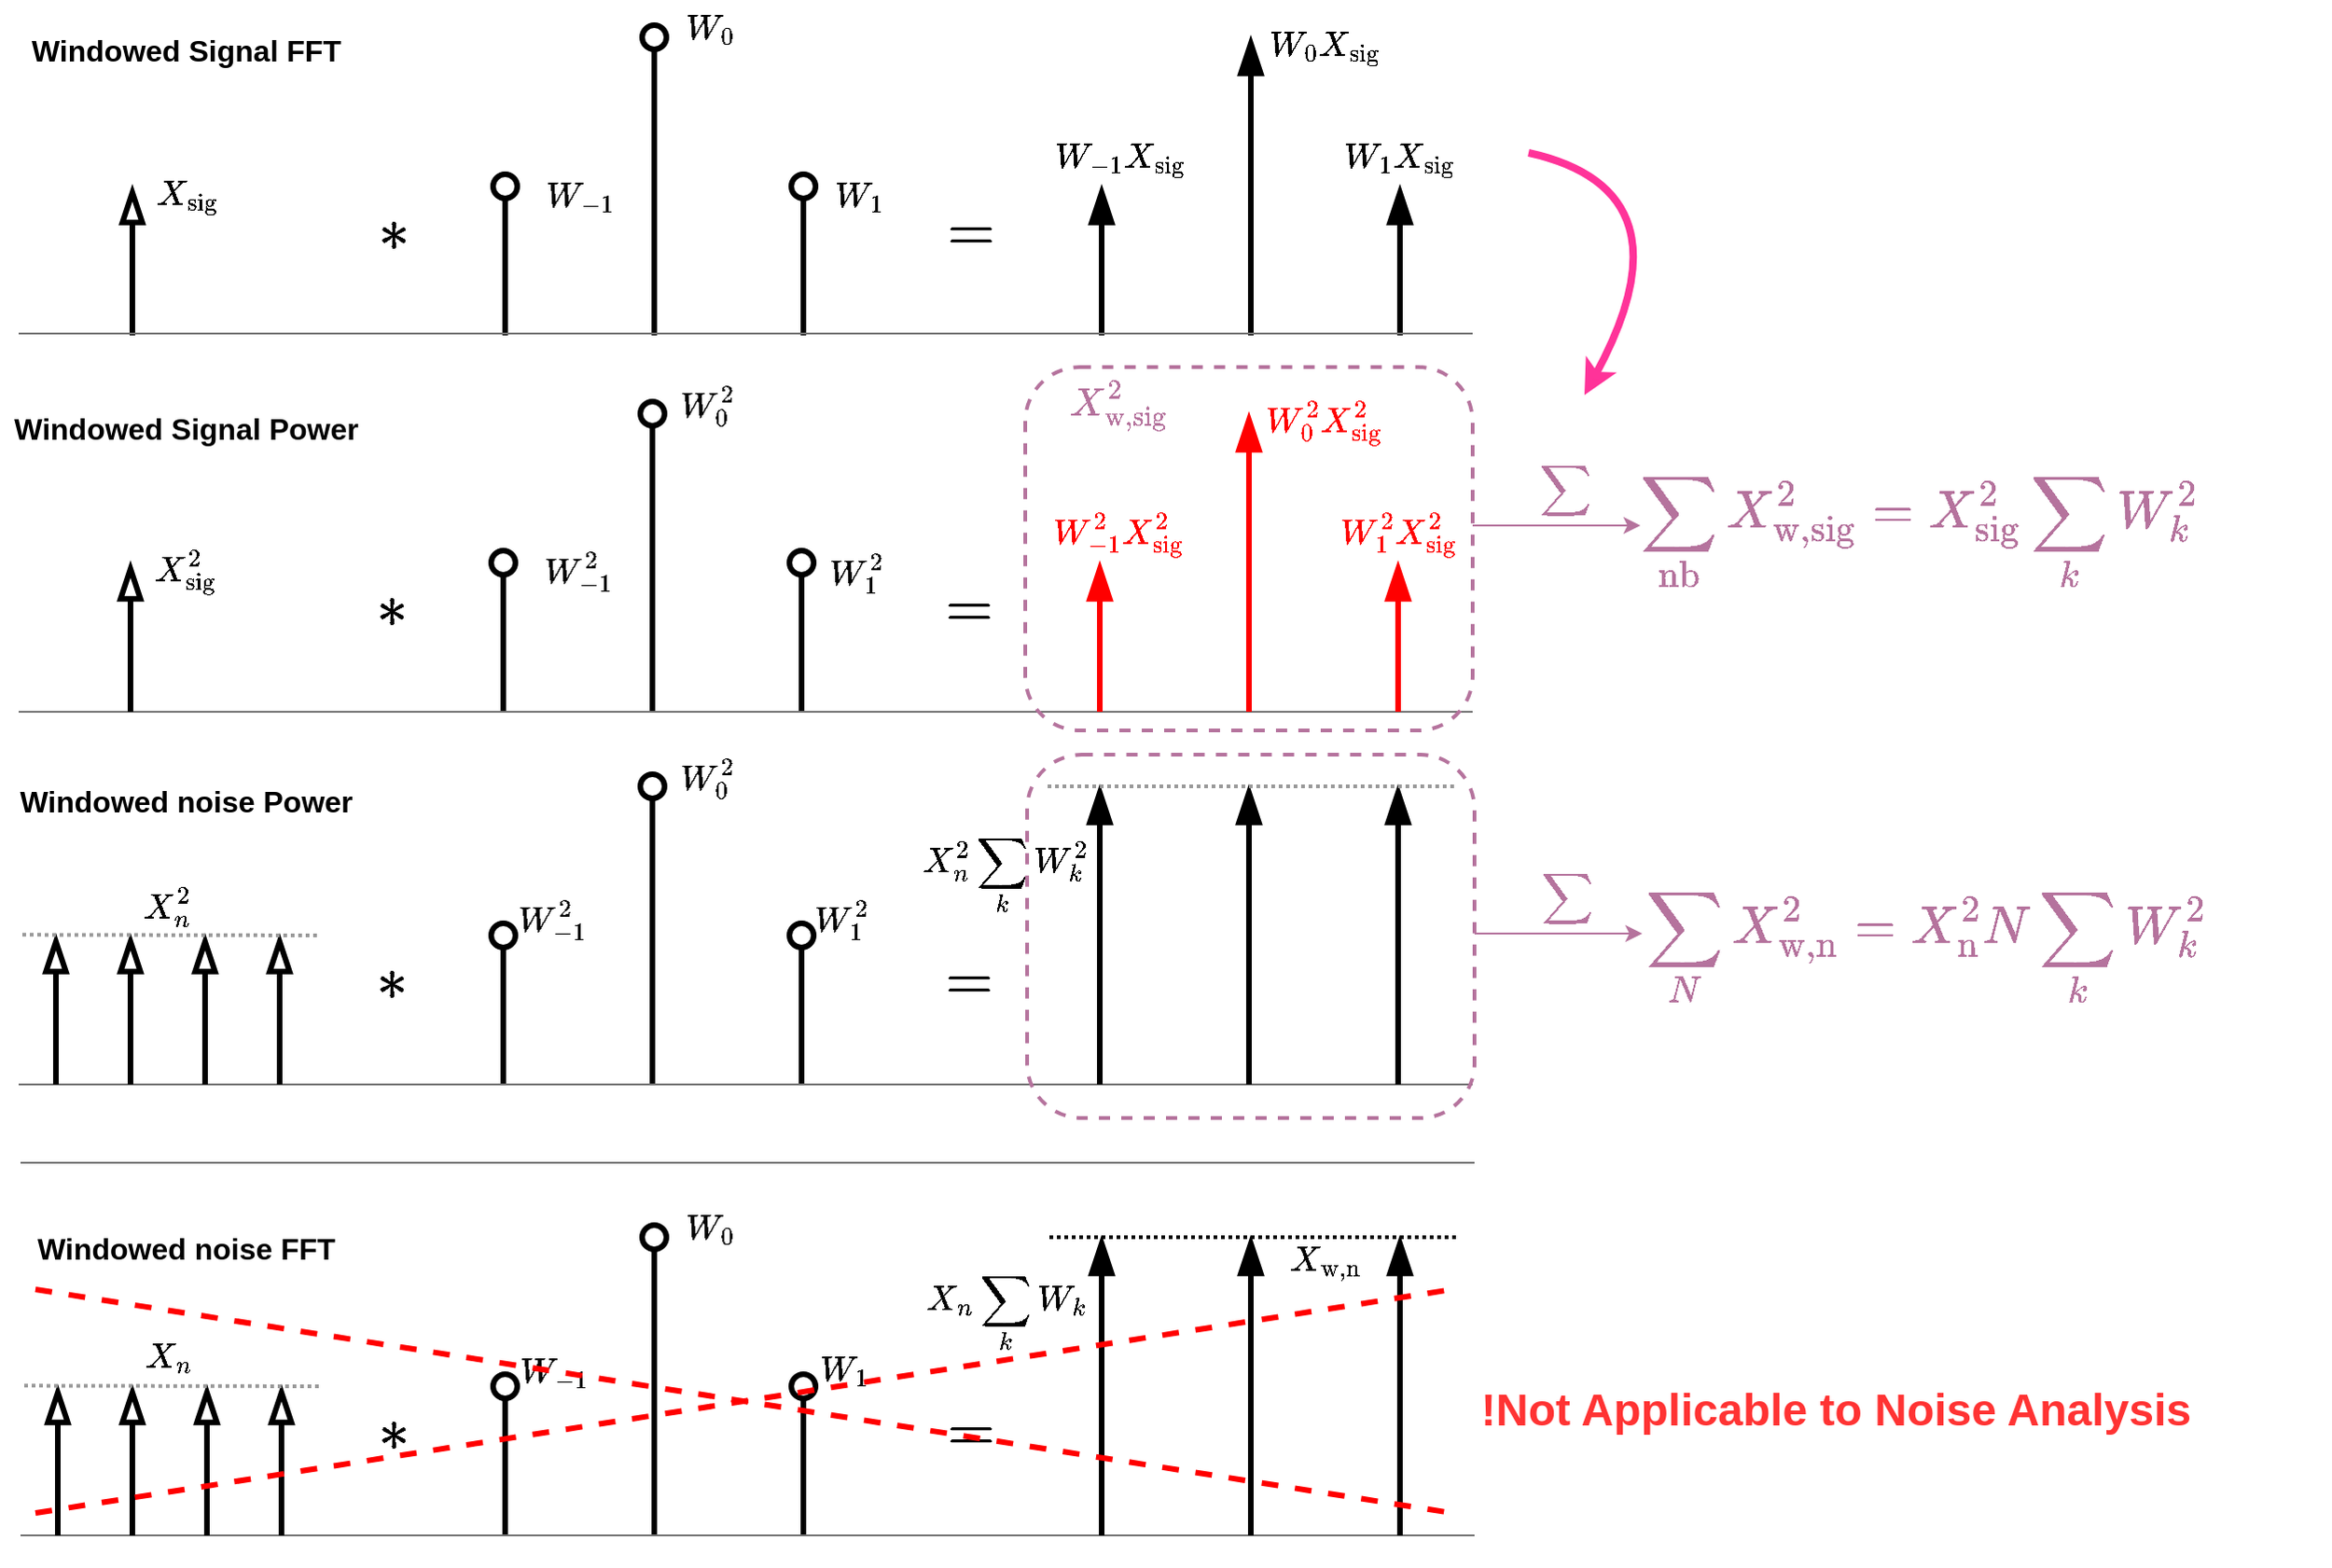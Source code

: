 <mxfile version="20.7.4" type="device"><diagram name="Page-1" id="PFoPlUwvTNdfm9jOEWF-"><mxGraphModel dx="1285" dy="1980" grid="1" gridSize="10" guides="1" tooltips="1" connect="1" arrows="1" fold="1" page="1" pageScale="1" pageWidth="850" pageHeight="1100" math="1" shadow="0"><root><mxCell id="0"/><mxCell id="1" parent="0"/><mxCell id="UQYdaN8NKHzeLjU3V7_b-1" value="" style="endArrow=oval;html=1;rounded=0;strokeWidth=3;endFill=0;endSize=13;" parent="1" edge="1"><mxGeometry width="50" height="50" relative="1" as="geometry"><mxPoint x="360" y="320" as="sourcePoint"/><mxPoint x="360" y="160" as="targetPoint"/></mxGeometry></mxCell><mxCell id="UQYdaN8NKHzeLjU3V7_b-7" value="" style="endArrow=oval;html=1;rounded=0;strokeWidth=3;endFill=0;endSize=13;" parent="1" edge="1"><mxGeometry width="50" height="50" relative="1" as="geometry"><mxPoint x="280" y="320" as="sourcePoint"/><mxPoint x="280" y="240" as="targetPoint"/></mxGeometry></mxCell><mxCell id="UQYdaN8NKHzeLjU3V7_b-8" value="" style="endArrow=oval;html=1;rounded=0;strokeWidth=3;endFill=0;endSize=13;" parent="1" edge="1"><mxGeometry width="50" height="50" relative="1" as="geometry"><mxPoint x="440" y="320" as="sourcePoint"/><mxPoint x="440" y="240" as="targetPoint"/></mxGeometry></mxCell><mxCell id="UQYdaN8NKHzeLjU3V7_b-9" value="" style="endArrow=none;html=1;rounded=0;strokeColor=#737373;" parent="1" edge="1"><mxGeometry width="50" height="50" relative="1" as="geometry"><mxPoint x="800" y="320" as="sourcePoint"/><mxPoint x="20" y="320" as="targetPoint"/></mxGeometry></mxCell><mxCell id="UQYdaN8NKHzeLjU3V7_b-10" value="" style="endArrow=blockThin;html=1;rounded=0;strokeWidth=3;endFill=0;endSize=13;" parent="1" edge="1"><mxGeometry width="50" height="50" relative="1" as="geometry"><mxPoint x="80" y="320" as="sourcePoint"/><mxPoint x="80" y="240" as="targetPoint"/></mxGeometry></mxCell><mxCell id="UQYdaN8NKHzeLjU3V7_b-11" value="&lt;font style=&quot;font-size: 16px;&quot;&gt;$$X_\text{sig}^2$$&lt;/font&gt;" style="text;html=1;align=center;verticalAlign=middle;whiteSpace=wrap;rounded=0;" parent="1" vertex="1"><mxGeometry x="80" y="230" width="60" height="30" as="geometry"/></mxCell><mxCell id="UQYdaN8NKHzeLjU3V7_b-12" value="&lt;font style=&quot;font-size: 16px;&quot;&gt;$$W_0^2$$&lt;/font&gt;" style="text;html=1;align=center;verticalAlign=middle;whiteSpace=wrap;rounded=0;" parent="1" vertex="1"><mxGeometry x="360" y="140" width="60" height="30" as="geometry"/></mxCell><mxCell id="UQYdaN8NKHzeLjU3V7_b-13" value="&lt;font style=&quot;font-size: 16px;&quot;&gt;$$W_{1}^2$$&lt;/font&gt;" style="text;html=1;align=center;verticalAlign=middle;whiteSpace=wrap;rounded=0;" parent="1" vertex="1"><mxGeometry x="440" y="230" width="60" height="30" as="geometry"/></mxCell><mxCell id="UQYdaN8NKHzeLjU3V7_b-14" value="&lt;font style=&quot;font-size: 16px;&quot;&gt;$$W_{-1}^2$$&lt;/font&gt;" style="text;html=1;align=center;verticalAlign=middle;whiteSpace=wrap;rounded=0;" parent="1" vertex="1"><mxGeometry x="290" y="230" width="60" height="30" as="geometry"/></mxCell><mxCell id="UQYdaN8NKHzeLjU3V7_b-16" value="&lt;font style=&quot;font-size: 28px;&quot;&gt;$$\ast$$&lt;/font&gt;" style="text;html=1;align=center;verticalAlign=middle;whiteSpace=wrap;rounded=0;" parent="1" vertex="1"><mxGeometry x="190" y="250" width="60" height="30" as="geometry"/></mxCell><mxCell id="UQYdaN8NKHzeLjU3V7_b-17" value="" style="endArrow=blockThin;html=1;rounded=0;strokeWidth=3;endFill=1;endSize=13;fillColor=#f8cecc;strokeColor=#FF0000;" parent="1" edge="1"><mxGeometry width="50" height="50" relative="1" as="geometry"><mxPoint x="680" y="320" as="sourcePoint"/><mxPoint x="680" y="160" as="targetPoint"/></mxGeometry></mxCell><mxCell id="UQYdaN8NKHzeLjU3V7_b-18" value="" style="endArrow=blockThin;html=1;rounded=0;strokeWidth=3;endFill=1;endSize=13;fillColor=#f8cecc;strokeColor=#FF0000;" parent="1" edge="1"><mxGeometry width="50" height="50" relative="1" as="geometry"><mxPoint x="600" y="320" as="sourcePoint"/><mxPoint x="600" y="240" as="targetPoint"/></mxGeometry></mxCell><mxCell id="UQYdaN8NKHzeLjU3V7_b-19" value="" style="endArrow=blockThin;html=1;rounded=0;strokeWidth=3;endFill=1;endSize=13;fillColor=#f8cecc;strokeColor=#FF0000;" parent="1" edge="1"><mxGeometry width="50" height="50" relative="1" as="geometry"><mxPoint x="760" y="320" as="sourcePoint"/><mxPoint x="760" y="240" as="targetPoint"/></mxGeometry></mxCell><mxCell id="UQYdaN8NKHzeLjU3V7_b-20" value="&lt;b&gt;&lt;font style=&quot;font-size: 16px;&quot; color=&quot;#ff0000&quot;&gt;$$W_0^2X_\text{sig}^2$$&lt;/font&gt;&lt;/b&gt;" style="text;html=1;align=center;verticalAlign=middle;whiteSpace=wrap;rounded=0;" parent="1" vertex="1"><mxGeometry x="690" y="150" width="60" height="30" as="geometry"/></mxCell><mxCell id="UQYdaN8NKHzeLjU3V7_b-23" value="&lt;font style=&quot;font-size: 28px;&quot;&gt;$$=$$&lt;/font&gt;" style="text;html=1;align=center;verticalAlign=middle;whiteSpace=wrap;rounded=0;" parent="1" vertex="1"><mxGeometry x="500" y="250" width="60" height="30" as="geometry"/></mxCell><mxCell id="UQYdaN8NKHzeLjU3V7_b-24" value="&lt;b&gt;&lt;font style=&quot;font-size: 16px;&quot; color=&quot;#ff0000&quot;&gt;$$W_{-1}^2X_\text{sig}^2$$&lt;/font&gt;&lt;/b&gt;" style="text;html=1;align=center;verticalAlign=middle;whiteSpace=wrap;rounded=0;" parent="1" vertex="1"><mxGeometry x="580" y="210" width="60" height="30" as="geometry"/></mxCell><mxCell id="UQYdaN8NKHzeLjU3V7_b-25" value="&lt;b&gt;&lt;font style=&quot;font-size: 16px;&quot; color=&quot;#ff0000&quot;&gt;$$W_{1}^2X_\text{sig}^2$$&lt;/font&gt;&lt;/b&gt;" style="text;html=1;align=center;verticalAlign=middle;whiteSpace=wrap;rounded=0;" parent="1" vertex="1"><mxGeometry x="730" y="210" width="60" height="30" as="geometry"/></mxCell><mxCell id="UQYdaN8NKHzeLjU3V7_b-26" value="" style="endArrow=oval;html=1;rounded=0;strokeWidth=3;endFill=0;endSize=13;" parent="1" edge="1"><mxGeometry width="50" height="50" relative="1" as="geometry"><mxPoint x="360" y="520" as="sourcePoint"/><mxPoint x="360" y="360" as="targetPoint"/></mxGeometry></mxCell><mxCell id="UQYdaN8NKHzeLjU3V7_b-27" value="" style="endArrow=oval;html=1;rounded=0;strokeWidth=3;endFill=0;endSize=13;" parent="1" edge="1"><mxGeometry width="50" height="50" relative="1" as="geometry"><mxPoint x="280" y="520" as="sourcePoint"/><mxPoint x="280" y="440" as="targetPoint"/></mxGeometry></mxCell><mxCell id="UQYdaN8NKHzeLjU3V7_b-28" value="" style="endArrow=oval;html=1;rounded=0;strokeWidth=3;endFill=0;endSize=13;" parent="1" edge="1"><mxGeometry width="50" height="50" relative="1" as="geometry"><mxPoint x="440" y="520" as="sourcePoint"/><mxPoint x="440" y="440" as="targetPoint"/></mxGeometry></mxCell><mxCell id="UQYdaN8NKHzeLjU3V7_b-29" value="" style="endArrow=none;html=1;rounded=0;strokeColor=#737373;" parent="1" edge="1"><mxGeometry width="50" height="50" relative="1" as="geometry"><mxPoint x="800" y="520" as="sourcePoint"/><mxPoint x="20" y="520" as="targetPoint"/></mxGeometry></mxCell><mxCell id="UQYdaN8NKHzeLjU3V7_b-30" value="" style="endArrow=blockThin;html=1;rounded=0;strokeWidth=3;endFill=0;endSize=13;" parent="1" edge="1"><mxGeometry width="50" height="50" relative="1" as="geometry"><mxPoint x="80" y="520" as="sourcePoint"/><mxPoint x="80" y="440" as="targetPoint"/></mxGeometry></mxCell><mxCell id="UQYdaN8NKHzeLjU3V7_b-31" value="&lt;font style=&quot;font-size: 16px;&quot;&gt;$$X_n^2$$&lt;/font&gt;" style="text;html=1;align=center;verticalAlign=middle;whiteSpace=wrap;rounded=0;" parent="1" vertex="1"><mxGeometry x="70" y="409" width="60" height="30" as="geometry"/></mxCell><mxCell id="UQYdaN8NKHzeLjU3V7_b-32" value="&lt;font style=&quot;font-size: 16px;&quot;&gt;$$W_0^2$$&lt;/font&gt;" style="text;html=1;align=center;verticalAlign=middle;whiteSpace=wrap;rounded=0;" parent="1" vertex="1"><mxGeometry x="360" y="340" width="60" height="30" as="geometry"/></mxCell><mxCell id="UQYdaN8NKHzeLjU3V7_b-33" value="&lt;font style=&quot;font-size: 16px;&quot;&gt;$$W_{1}^2$$&lt;/font&gt;" style="text;html=1;align=center;verticalAlign=middle;whiteSpace=wrap;rounded=0;" parent="1" vertex="1"><mxGeometry x="432" y="416" width="60" height="30" as="geometry"/></mxCell><mxCell id="UQYdaN8NKHzeLjU3V7_b-34" value="&lt;font style=&quot;font-size: 16px;&quot;&gt;$$W_{-1}^2$$&lt;/font&gt;" style="text;html=1;align=center;verticalAlign=middle;whiteSpace=wrap;rounded=0;" parent="1" vertex="1"><mxGeometry x="276" y="417" width="60" height="30" as="geometry"/></mxCell><mxCell id="UQYdaN8NKHzeLjU3V7_b-35" value="&lt;font style=&quot;font-size: 28px;&quot;&gt;$$\ast$$&lt;/font&gt;" style="text;html=1;align=center;verticalAlign=middle;whiteSpace=wrap;rounded=0;" parent="1" vertex="1"><mxGeometry x="190" y="450" width="60" height="30" as="geometry"/></mxCell><mxCell id="UQYdaN8NKHzeLjU3V7_b-36" value="" style="endArrow=blockThin;html=1;rounded=0;strokeWidth=3;endFill=1;endSize=13;" parent="1" edge="1"><mxGeometry width="50" height="50" relative="1" as="geometry"><mxPoint x="680" y="520" as="sourcePoint"/><mxPoint x="680" y="360" as="targetPoint"/></mxGeometry></mxCell><mxCell id="UQYdaN8NKHzeLjU3V7_b-37" value="" style="endArrow=blockThin;html=1;rounded=0;strokeWidth=3;endFill=1;endSize=13;" parent="1" edge="1"><mxGeometry width="50" height="50" relative="1" as="geometry"><mxPoint x="600" y="520" as="sourcePoint"/><mxPoint x="600" y="360" as="targetPoint"/></mxGeometry></mxCell><mxCell id="UQYdaN8NKHzeLjU3V7_b-38" value="" style="endArrow=blockThin;html=1;rounded=0;strokeWidth=3;endFill=1;endSize=13;" parent="1" edge="1"><mxGeometry width="50" height="50" relative="1" as="geometry"><mxPoint x="760" y="520" as="sourcePoint"/><mxPoint x="760" y="360" as="targetPoint"/></mxGeometry></mxCell><mxCell id="UQYdaN8NKHzeLjU3V7_b-39" value="&lt;font style=&quot;font-size: 16px;&quot;&gt;$$X_n^2\sum_k W_k^2$$&lt;/font&gt;" style="text;html=1;align=center;verticalAlign=middle;whiteSpace=wrap;rounded=0;" parent="1" vertex="1"><mxGeometry x="520" y="393" width="60" height="30" as="geometry"/></mxCell><mxCell id="UQYdaN8NKHzeLjU3V7_b-40" value="&lt;font style=&quot;font-size: 28px;&quot;&gt;$$=$$&lt;/font&gt;" style="text;html=1;align=center;verticalAlign=middle;whiteSpace=wrap;rounded=0;" parent="1" vertex="1"><mxGeometry x="500" y="450" width="60" height="30" as="geometry"/></mxCell><mxCell id="UQYdaN8NKHzeLjU3V7_b-43" value="" style="endArrow=blockThin;html=1;rounded=0;strokeWidth=3;endFill=0;endSize=13;" parent="1" edge="1"><mxGeometry width="50" height="50" relative="1" as="geometry"><mxPoint x="40" y="520" as="sourcePoint"/><mxPoint x="40" y="440" as="targetPoint"/></mxGeometry></mxCell><mxCell id="UQYdaN8NKHzeLjU3V7_b-44" value="" style="endArrow=blockThin;html=1;rounded=0;strokeWidth=3;endFill=0;endSize=13;" parent="1" edge="1"><mxGeometry width="50" height="50" relative="1" as="geometry"><mxPoint x="120" y="520" as="sourcePoint"/><mxPoint x="120" y="440" as="targetPoint"/></mxGeometry></mxCell><mxCell id="UQYdaN8NKHzeLjU3V7_b-45" value="" style="endArrow=blockThin;html=1;rounded=0;strokeWidth=3;endFill=0;endSize=13;" parent="1" edge="1"><mxGeometry width="50" height="50" relative="1" as="geometry"><mxPoint x="160" y="520" as="sourcePoint"/><mxPoint x="160" y="440" as="targetPoint"/></mxGeometry></mxCell><mxCell id="UQYdaN8NKHzeLjU3V7_b-46" value="" style="endArrow=none;html=1;rounded=0;strokeColor=#999999;dashed=1;dashPattern=1 1;strokeWidth=2;" parent="1" edge="1"><mxGeometry width="50" height="50" relative="1" as="geometry"><mxPoint x="180" y="440" as="sourcePoint"/><mxPoint x="20" y="439.66" as="targetPoint"/></mxGeometry></mxCell><mxCell id="UQYdaN8NKHzeLjU3V7_b-47" value="" style="endArrow=none;html=1;rounded=0;strokeColor=#999999;dashed=1;dashPattern=1 1;strokeWidth=2;" parent="1" edge="1"><mxGeometry width="50" height="50" relative="1" as="geometry"><mxPoint x="790" y="360" as="sourcePoint"/><mxPoint x="570" y="360" as="targetPoint"/></mxGeometry></mxCell><mxCell id="UQYdaN8NKHzeLjU3V7_b-48" value="&lt;b&gt;&lt;font style=&quot;font-size: 16px;&quot;&gt;Windowed noise Power&lt;/font&gt;&lt;/b&gt;" style="text;html=1;align=center;verticalAlign=middle;whiteSpace=wrap;rounded=0;" parent="1" vertex="1"><mxGeometry x="10" y="353" width="200" height="30" as="geometry"/></mxCell><mxCell id="UQYdaN8NKHzeLjU3V7_b-49" value="&lt;b&gt;&lt;font style=&quot;font-size: 16px;&quot;&gt;Windowed Signal Power&lt;/font&gt;&lt;/b&gt;" style="text;html=1;align=center;verticalAlign=middle;whiteSpace=wrap;rounded=0;" parent="1" vertex="1"><mxGeometry x="10" y="153" width="200" height="30" as="geometry"/></mxCell><mxCell id="UQYdaN8NKHzeLjU3V7_b-50" value="" style="endArrow=oval;html=1;rounded=0;strokeWidth=3;endFill=0;endSize=13;" parent="1" edge="1"><mxGeometry width="50" height="50" relative="1" as="geometry"><mxPoint x="361" y="118" as="sourcePoint"/><mxPoint x="361" y="-42" as="targetPoint"/></mxGeometry></mxCell><mxCell id="UQYdaN8NKHzeLjU3V7_b-51" value="" style="endArrow=oval;html=1;rounded=0;strokeWidth=3;endFill=0;endSize=13;" parent="1" edge="1"><mxGeometry width="50" height="50" relative="1" as="geometry"><mxPoint x="281" y="118" as="sourcePoint"/><mxPoint x="281" y="38" as="targetPoint"/></mxGeometry></mxCell><mxCell id="UQYdaN8NKHzeLjU3V7_b-52" value="" style="endArrow=oval;html=1;rounded=0;strokeWidth=3;endFill=0;endSize=13;" parent="1" edge="1"><mxGeometry width="50" height="50" relative="1" as="geometry"><mxPoint x="441" y="118" as="sourcePoint"/><mxPoint x="441" y="38" as="targetPoint"/></mxGeometry></mxCell><mxCell id="UQYdaN8NKHzeLjU3V7_b-54" value="" style="endArrow=blockThin;html=1;rounded=0;strokeWidth=3;endFill=0;endSize=13;" parent="1" edge="1"><mxGeometry width="50" height="50" relative="1" as="geometry"><mxPoint x="81" y="118" as="sourcePoint"/><mxPoint x="81" y="38" as="targetPoint"/></mxGeometry></mxCell><mxCell id="UQYdaN8NKHzeLjU3V7_b-55" value="&lt;font style=&quot;font-size: 16px;&quot;&gt;$$X_\text{sig}$$&lt;/font&gt;" style="text;html=1;align=center;verticalAlign=middle;whiteSpace=wrap;rounded=0;" parent="1" vertex="1"><mxGeometry x="81" y="28" width="60" height="30" as="geometry"/></mxCell><mxCell id="UQYdaN8NKHzeLjU3V7_b-56" value="&lt;font style=&quot;font-size: 16px;&quot;&gt;$$W_0$$&lt;/font&gt;" style="text;html=1;align=center;verticalAlign=middle;whiteSpace=wrap;rounded=0;" parent="1" vertex="1"><mxGeometry x="361" y="-62" width="60" height="30" as="geometry"/></mxCell><mxCell id="UQYdaN8NKHzeLjU3V7_b-57" value="&lt;font style=&quot;font-size: 16px;&quot;&gt;$$W_{1}$$&lt;/font&gt;" style="text;html=1;align=center;verticalAlign=middle;whiteSpace=wrap;rounded=0;" parent="1" vertex="1"><mxGeometry x="441" y="28" width="60" height="30" as="geometry"/></mxCell><mxCell id="UQYdaN8NKHzeLjU3V7_b-58" value="&lt;font style=&quot;font-size: 16px;&quot;&gt;$$W_{-1}$$&lt;/font&gt;" style="text;html=1;align=center;verticalAlign=middle;whiteSpace=wrap;rounded=0;" parent="1" vertex="1"><mxGeometry x="291" y="28" width="60" height="30" as="geometry"/></mxCell><mxCell id="UQYdaN8NKHzeLjU3V7_b-59" value="&lt;font style=&quot;font-size: 28px;&quot;&gt;$$\ast$$&lt;/font&gt;" style="text;html=1;align=center;verticalAlign=middle;whiteSpace=wrap;rounded=0;" parent="1" vertex="1"><mxGeometry x="191" y="48" width="60" height="30" as="geometry"/></mxCell><mxCell id="UQYdaN8NKHzeLjU3V7_b-60" value="" style="endArrow=blockThin;html=1;rounded=0;strokeWidth=3;endFill=1;endSize=13;" parent="1" edge="1"><mxGeometry width="50" height="50" relative="1" as="geometry"><mxPoint x="681" y="118" as="sourcePoint"/><mxPoint x="681" y="-42" as="targetPoint"/></mxGeometry></mxCell><mxCell id="UQYdaN8NKHzeLjU3V7_b-61" value="" style="endArrow=blockThin;html=1;rounded=0;strokeWidth=3;endFill=1;endSize=13;" parent="1" edge="1"><mxGeometry width="50" height="50" relative="1" as="geometry"><mxPoint x="601" y="118" as="sourcePoint"/><mxPoint x="601" y="38" as="targetPoint"/></mxGeometry></mxCell><mxCell id="UQYdaN8NKHzeLjU3V7_b-62" value="" style="endArrow=blockThin;html=1;rounded=0;strokeWidth=3;endFill=1;endSize=13;" parent="1" edge="1"><mxGeometry width="50" height="50" relative="1" as="geometry"><mxPoint x="761" y="118" as="sourcePoint"/><mxPoint x="761" y="38" as="targetPoint"/></mxGeometry></mxCell><mxCell id="UQYdaN8NKHzeLjU3V7_b-63" value="&lt;font style=&quot;font-size: 16px;&quot;&gt;$$W_0X_\text{sig}$$&lt;/font&gt;" style="text;html=1;align=center;verticalAlign=middle;whiteSpace=wrap;rounded=0;" parent="1" vertex="1"><mxGeometry x="691" y="-52" width="60" height="30" as="geometry"/></mxCell><mxCell id="UQYdaN8NKHzeLjU3V7_b-64" value="&lt;font style=&quot;font-size: 28px;&quot;&gt;$$=$$&lt;/font&gt;" style="text;html=1;align=center;verticalAlign=middle;whiteSpace=wrap;rounded=0;" parent="1" vertex="1"><mxGeometry x="501" y="48" width="60" height="30" as="geometry"/></mxCell><mxCell id="UQYdaN8NKHzeLjU3V7_b-65" value="&lt;font style=&quot;font-size: 16px;&quot;&gt;$$W_{-1}X_\text{sig}$$&lt;/font&gt;" style="text;html=1;align=center;verticalAlign=middle;whiteSpace=wrap;rounded=0;" parent="1" vertex="1"><mxGeometry x="581" y="8" width="60" height="30" as="geometry"/></mxCell><mxCell id="UQYdaN8NKHzeLjU3V7_b-66" value="&lt;font style=&quot;font-size: 16px;&quot;&gt;$$W_{1}X_\text{sig}$$&lt;/font&gt;" style="text;html=1;align=center;verticalAlign=middle;whiteSpace=wrap;rounded=0;" parent="1" vertex="1"><mxGeometry x="731" y="8" width="60" height="30" as="geometry"/></mxCell><mxCell id="UQYdaN8NKHzeLjU3V7_b-88" value="&lt;b&gt;&lt;font style=&quot;font-size: 16px;&quot;&gt;Windowed Signal FFT&lt;/font&gt;&lt;/b&gt;" style="text;html=1;align=center;verticalAlign=middle;whiteSpace=wrap;rounded=0;" parent="1" vertex="1"><mxGeometry x="10" y="-50" width="200" height="30" as="geometry"/></mxCell><mxCell id="UQYdaN8NKHzeLjU3V7_b-90" value="" style="rounded=1;whiteSpace=wrap;html=1;fillColor=none;strokeColor=#B5739D;strokeWidth=2;shadow=0;glass=0;dashed=1;" parent="1" vertex="1"><mxGeometry x="560" y="135" width="240" height="195" as="geometry"/></mxCell><mxCell id="UQYdaN8NKHzeLjU3V7_b-91" value="" style="endArrow=classic;html=1;rounded=0;exitX=1;exitY=0.436;exitDx=0;exitDy=0;exitPerimeter=0;strokeColor=#B5739D;" parent="1" source="UQYdaN8NKHzeLjU3V7_b-90" edge="1"><mxGeometry width="50" height="50" relative="1" as="geometry"><mxPoint x="830" y="240" as="sourcePoint"/><mxPoint x="890" y="220" as="targetPoint"/></mxGeometry></mxCell><mxCell id="UQYdaN8NKHzeLjU3V7_b-92" value="&lt;font color=&quot;#b5739d&quot;&gt;&lt;b&gt;&lt;font style=&quot;font-size: 16px;&quot;&gt;$$\sum$$&lt;/font&gt;&lt;/b&gt;&lt;/font&gt;" style="text;html=1;align=center;verticalAlign=middle;whiteSpace=wrap;rounded=0;" parent="1" vertex="1"><mxGeometry x="820" y="186" width="60" height="30" as="geometry"/></mxCell><mxCell id="UQYdaN8NKHzeLjU3V7_b-93" value="&lt;font size=&quot;1&quot; color=&quot;#b5739d&quot;&gt;&lt;b&gt;&lt;font style=&quot;font-size: 24px;&quot;&gt;$$\sum_\text{nb} X_\text{w,sig}^2=X_\text{sig}^2\sum_k W_k^2$$&lt;/font&gt;&lt;/b&gt;&lt;/font&gt;" style="text;html=1;align=center;verticalAlign=middle;whiteSpace=wrap;rounded=0;" parent="1" vertex="1"><mxGeometry x="1010" y="210" width="60" height="30" as="geometry"/></mxCell><mxCell id="UQYdaN8NKHzeLjU3V7_b-94" value="&lt;font size=&quot;1&quot; color=&quot;#b5739d&quot;&gt;&lt;b&gt;&lt;font style=&quot;font-size: 18px;&quot;&gt;$$X_\text{w,sig}^2$$&lt;/font&gt;&lt;/b&gt;&lt;/font&gt;" style="text;html=1;align=center;verticalAlign=middle;whiteSpace=wrap;rounded=0;" parent="1" vertex="1"><mxGeometry x="580" y="140" width="60" height="30" as="geometry"/></mxCell><mxCell id="UQYdaN8NKHzeLjU3V7_b-104" value="" style="endArrow=none;html=1;rounded=0;strokeColor=#737373;" parent="1" edge="1"><mxGeometry width="50" height="50" relative="1" as="geometry"><mxPoint x="800" y="117" as="sourcePoint"/><mxPoint x="20" y="117" as="targetPoint"/></mxGeometry></mxCell><mxCell id="UQYdaN8NKHzeLjU3V7_b-105" value="" style="curved=1;endArrow=classic;html=1;rounded=0;strokeWidth=4;strokeColor=#FF3399;" parent="1" edge="1"><mxGeometry width="50" height="50" relative="1" as="geometry"><mxPoint x="830" y="20" as="sourcePoint"/><mxPoint x="860" y="150" as="targetPoint"/><Array as="points"><mxPoint x="920" y="40"/></Array></mxGeometry></mxCell><mxCell id="UQYdaN8NKHzeLjU3V7_b-106" value="" style="rounded=1;whiteSpace=wrap;html=1;fillColor=none;strokeColor=#B5739D;strokeWidth=2;shadow=0;glass=0;dashed=1;" parent="1" vertex="1"><mxGeometry x="561" y="343" width="240" height="195" as="geometry"/></mxCell><mxCell id="UQYdaN8NKHzeLjU3V7_b-107" value="" style="endArrow=classic;html=1;rounded=0;exitX=1;exitY=0.436;exitDx=0;exitDy=0;exitPerimeter=0;strokeColor=#B5739D;" parent="1" edge="1"><mxGeometry width="50" height="50" relative="1" as="geometry"><mxPoint x="801" y="439" as="sourcePoint"/><mxPoint x="891" y="439" as="targetPoint"/></mxGeometry></mxCell><mxCell id="UQYdaN8NKHzeLjU3V7_b-108" value="&lt;font color=&quot;#b5739d&quot;&gt;&lt;b&gt;&lt;font style=&quot;font-size: 16px;&quot;&gt;$$\sum$$&lt;/font&gt;&lt;/b&gt;&lt;/font&gt;" style="text;html=1;align=center;verticalAlign=middle;whiteSpace=wrap;rounded=0;" parent="1" vertex="1"><mxGeometry x="821" y="405" width="60" height="30" as="geometry"/></mxCell><mxCell id="UQYdaN8NKHzeLjU3V7_b-109" value="&lt;font size=&quot;1&quot; color=&quot;#b5739d&quot;&gt;&lt;b&gt;&lt;font style=&quot;font-size: 24px;&quot;&gt;$$\sum_{N} X_\text{w,n}^2=X_\text{n}^2N\sum_k W_k^2$$&lt;/font&gt;&lt;/b&gt;&lt;/font&gt;" style="text;html=1;align=center;verticalAlign=middle;whiteSpace=wrap;rounded=0;" parent="1" vertex="1"><mxGeometry x="1014" y="433" width="60" height="30" as="geometry"/></mxCell><mxCell id="UQYdaN8NKHzeLjU3V7_b-110" value="" style="endArrow=none;html=1;rounded=0;strokeColor=#737373;" parent="1" edge="1"><mxGeometry width="50" height="50" relative="1" as="geometry"><mxPoint x="801" y="562" as="sourcePoint"/><mxPoint x="21" y="562" as="targetPoint"/></mxGeometry></mxCell><mxCell id="UQYdaN8NKHzeLjU3V7_b-111" value="" style="endArrow=oval;html=1;rounded=0;strokeWidth=3;endFill=0;endSize=13;" parent="1" edge="1"><mxGeometry width="50" height="50" relative="1" as="geometry"><mxPoint x="361" y="762" as="sourcePoint"/><mxPoint x="361" y="602" as="targetPoint"/></mxGeometry></mxCell><mxCell id="UQYdaN8NKHzeLjU3V7_b-112" value="" style="endArrow=oval;html=1;rounded=0;strokeWidth=3;endFill=0;endSize=13;" parent="1" edge="1"><mxGeometry width="50" height="50" relative="1" as="geometry"><mxPoint x="281" y="762" as="sourcePoint"/><mxPoint x="281" y="682" as="targetPoint"/></mxGeometry></mxCell><mxCell id="UQYdaN8NKHzeLjU3V7_b-113" value="" style="endArrow=oval;html=1;rounded=0;strokeWidth=3;endFill=0;endSize=13;" parent="1" edge="1"><mxGeometry width="50" height="50" relative="1" as="geometry"><mxPoint x="441" y="762" as="sourcePoint"/><mxPoint x="441" y="682" as="targetPoint"/></mxGeometry></mxCell><mxCell id="UQYdaN8NKHzeLjU3V7_b-114" value="" style="endArrow=none;html=1;rounded=0;strokeColor=#737373;" parent="1" edge="1"><mxGeometry width="50" height="50" relative="1" as="geometry"><mxPoint x="801" y="762" as="sourcePoint"/><mxPoint x="21" y="762" as="targetPoint"/></mxGeometry></mxCell><mxCell id="UQYdaN8NKHzeLjU3V7_b-115" value="" style="endArrow=blockThin;html=1;rounded=0;strokeWidth=3;endFill=0;endSize=13;" parent="1" edge="1"><mxGeometry width="50" height="50" relative="1" as="geometry"><mxPoint x="81" y="762" as="sourcePoint"/><mxPoint x="81" y="682" as="targetPoint"/></mxGeometry></mxCell><mxCell id="UQYdaN8NKHzeLjU3V7_b-116" value="&lt;font style=&quot;font-size: 16px;&quot;&gt;$$X_n$$&lt;/font&gt;" style="text;html=1;align=center;verticalAlign=middle;whiteSpace=wrap;rounded=0;" parent="1" vertex="1"><mxGeometry x="71" y="651" width="60" height="30" as="geometry"/></mxCell><mxCell id="UQYdaN8NKHzeLjU3V7_b-117" value="&lt;font style=&quot;font-size: 16px;&quot;&gt;$$W_0$$&lt;/font&gt;" style="text;html=1;align=center;verticalAlign=middle;whiteSpace=wrap;rounded=0;" parent="1" vertex="1"><mxGeometry x="361" y="582" width="60" height="30" as="geometry"/></mxCell><mxCell id="UQYdaN8NKHzeLjU3V7_b-118" value="&lt;font style=&quot;font-size: 16px;&quot;&gt;$$W_{1}$$&lt;/font&gt;" style="text;html=1;align=center;verticalAlign=middle;whiteSpace=wrap;rounded=0;" parent="1" vertex="1"><mxGeometry x="433" y="658" width="60" height="30" as="geometry"/></mxCell><mxCell id="UQYdaN8NKHzeLjU3V7_b-119" value="&lt;font style=&quot;font-size: 16px;&quot;&gt;$$W_{-1}$$&lt;/font&gt;" style="text;html=1;align=center;verticalAlign=middle;whiteSpace=wrap;rounded=0;" parent="1" vertex="1"><mxGeometry x="277" y="659" width="60" height="30" as="geometry"/></mxCell><mxCell id="UQYdaN8NKHzeLjU3V7_b-120" value="&lt;font style=&quot;font-size: 28px;&quot;&gt;$$\ast$$&lt;/font&gt;" style="text;html=1;align=center;verticalAlign=middle;whiteSpace=wrap;rounded=0;" parent="1" vertex="1"><mxGeometry x="191" y="692" width="60" height="30" as="geometry"/></mxCell><mxCell id="UQYdaN8NKHzeLjU3V7_b-121" value="" style="endArrow=blockThin;html=1;rounded=0;strokeWidth=3;endFill=1;endSize=13;fillColor=#f8cecc;strokeColor=#000000;" parent="1" edge="1"><mxGeometry width="50" height="50" relative="1" as="geometry"><mxPoint x="681" y="762" as="sourcePoint"/><mxPoint x="681" y="602" as="targetPoint"/></mxGeometry></mxCell><mxCell id="UQYdaN8NKHzeLjU3V7_b-122" value="" style="endArrow=blockThin;html=1;rounded=0;strokeWidth=3;endFill=1;endSize=13;fillColor=#f8cecc;strokeColor=#000000;" parent="1" edge="1"><mxGeometry width="50" height="50" relative="1" as="geometry"><mxPoint x="601" y="762" as="sourcePoint"/><mxPoint x="601" y="602" as="targetPoint"/></mxGeometry></mxCell><mxCell id="UQYdaN8NKHzeLjU3V7_b-123" value="" style="endArrow=blockThin;html=1;rounded=0;strokeWidth=3;endFill=1;endSize=13;fillColor=#f8cecc;strokeColor=#000000;" parent="1" edge="1"><mxGeometry width="50" height="50" relative="1" as="geometry"><mxPoint x="761" y="762" as="sourcePoint"/><mxPoint x="761" y="602" as="targetPoint"/></mxGeometry></mxCell><mxCell id="UQYdaN8NKHzeLjU3V7_b-124" value="&lt;b&gt;&lt;font style=&quot;font-size: 16px;&quot;&gt;$$X_n\sum_k W_k$$&lt;/font&gt;&lt;/b&gt;" style="text;html=1;align=center;verticalAlign=middle;whiteSpace=wrap;rounded=0;strokeColor=none;" parent="1" vertex="1"><mxGeometry x="520" y="628" width="60" height="30" as="geometry"/></mxCell><mxCell id="UQYdaN8NKHzeLjU3V7_b-125" value="&lt;font style=&quot;font-size: 28px;&quot;&gt;$$=$$&lt;/font&gt;" style="text;html=1;align=center;verticalAlign=middle;whiteSpace=wrap;rounded=0;" parent="1" vertex="1"><mxGeometry x="501" y="692" width="60" height="30" as="geometry"/></mxCell><mxCell id="UQYdaN8NKHzeLjU3V7_b-126" value="" style="endArrow=blockThin;html=1;rounded=0;strokeWidth=3;endFill=0;endSize=13;" parent="1" edge="1"><mxGeometry width="50" height="50" relative="1" as="geometry"><mxPoint x="41" y="762" as="sourcePoint"/><mxPoint x="41" y="682" as="targetPoint"/></mxGeometry></mxCell><mxCell id="UQYdaN8NKHzeLjU3V7_b-127" value="" style="endArrow=blockThin;html=1;rounded=0;strokeWidth=3;endFill=0;endSize=13;" parent="1" edge="1"><mxGeometry width="50" height="50" relative="1" as="geometry"><mxPoint x="121" y="762" as="sourcePoint"/><mxPoint x="121" y="682" as="targetPoint"/></mxGeometry></mxCell><mxCell id="UQYdaN8NKHzeLjU3V7_b-128" value="" style="endArrow=blockThin;html=1;rounded=0;strokeWidth=3;endFill=0;endSize=13;" parent="1" edge="1"><mxGeometry width="50" height="50" relative="1" as="geometry"><mxPoint x="161" y="762" as="sourcePoint"/><mxPoint x="161" y="682" as="targetPoint"/></mxGeometry></mxCell><mxCell id="UQYdaN8NKHzeLjU3V7_b-129" value="" style="endArrow=none;html=1;rounded=0;strokeColor=#999999;dashed=1;dashPattern=1 1;strokeWidth=2;" parent="1" edge="1"><mxGeometry width="50" height="50" relative="1" as="geometry"><mxPoint x="181" y="682" as="sourcePoint"/><mxPoint x="21" y="681.66" as="targetPoint"/></mxGeometry></mxCell><mxCell id="UQYdaN8NKHzeLjU3V7_b-130" value="" style="endArrow=none;html=1;rounded=0;strokeColor=#000000;dashed=1;dashPattern=1 1;strokeWidth=2;" parent="1" edge="1"><mxGeometry width="50" height="50" relative="1" as="geometry"><mxPoint x="791" y="602" as="sourcePoint"/><mxPoint x="571" y="602" as="targetPoint"/></mxGeometry></mxCell><mxCell id="UQYdaN8NKHzeLjU3V7_b-131" value="&lt;b&gt;&lt;font style=&quot;font-size: 16px;&quot;&gt;Windowed noise FFT&lt;/font&gt;&lt;/b&gt;" style="text;html=1;align=center;verticalAlign=middle;whiteSpace=wrap;rounded=0;" parent="1" vertex="1"><mxGeometry x="10" y="593" width="200" height="30" as="geometry"/></mxCell><mxCell id="UQYdaN8NKHzeLjU3V7_b-133" value="&lt;b&gt;&lt;font style=&quot;font-size: 16px;&quot;&gt;$$X_\text{w,n}$$&lt;/font&gt;&lt;/b&gt;" style="text;html=1;align=center;verticalAlign=middle;whiteSpace=wrap;rounded=0;strokeColor=none;" parent="1" vertex="1"><mxGeometry x="691" y="600" width="60" height="30" as="geometry"/></mxCell><mxCell id="UQYdaN8NKHzeLjU3V7_b-136" value="" style="endArrow=none;html=1;rounded=0;strokeColor=#FF0000;strokeWidth=3;dashed=1;textOpacity=10;" parent="1" edge="1"><mxGeometry width="50" height="50" relative="1" as="geometry"><mxPoint x="29" y="750" as="sourcePoint"/><mxPoint x="789" y="630" as="targetPoint"/></mxGeometry></mxCell><mxCell id="UQYdaN8NKHzeLjU3V7_b-137" value="" style="endArrow=none;html=1;rounded=0;strokeColor=#FF0000;strokeWidth=3;dashed=1;textOpacity=10;" parent="1" edge="1"><mxGeometry width="50" height="50" relative="1" as="geometry"><mxPoint x="29" y="630" as="sourcePoint"/><mxPoint x="789" y="750" as="targetPoint"/></mxGeometry></mxCell><mxCell id="YRJLhdCqh53D51CDbVX3-1" value="&lt;font color=&quot;#ff3333&quot; style=&quot;&quot;&gt;&lt;span style=&quot;font-size: 24px;&quot;&gt;&lt;b&gt;!Not Applicable to&amp;nbsp;Noise Analysis&lt;/b&gt;&lt;/span&gt;&lt;/font&gt;" style="text;html=1;align=center;verticalAlign=middle;whiteSpace=wrap;rounded=0;" parent="1" vertex="1"><mxGeometry x="800" y="680" width="390" height="30" as="geometry"/></mxCell></root></mxGraphModel></diagram></mxfile>